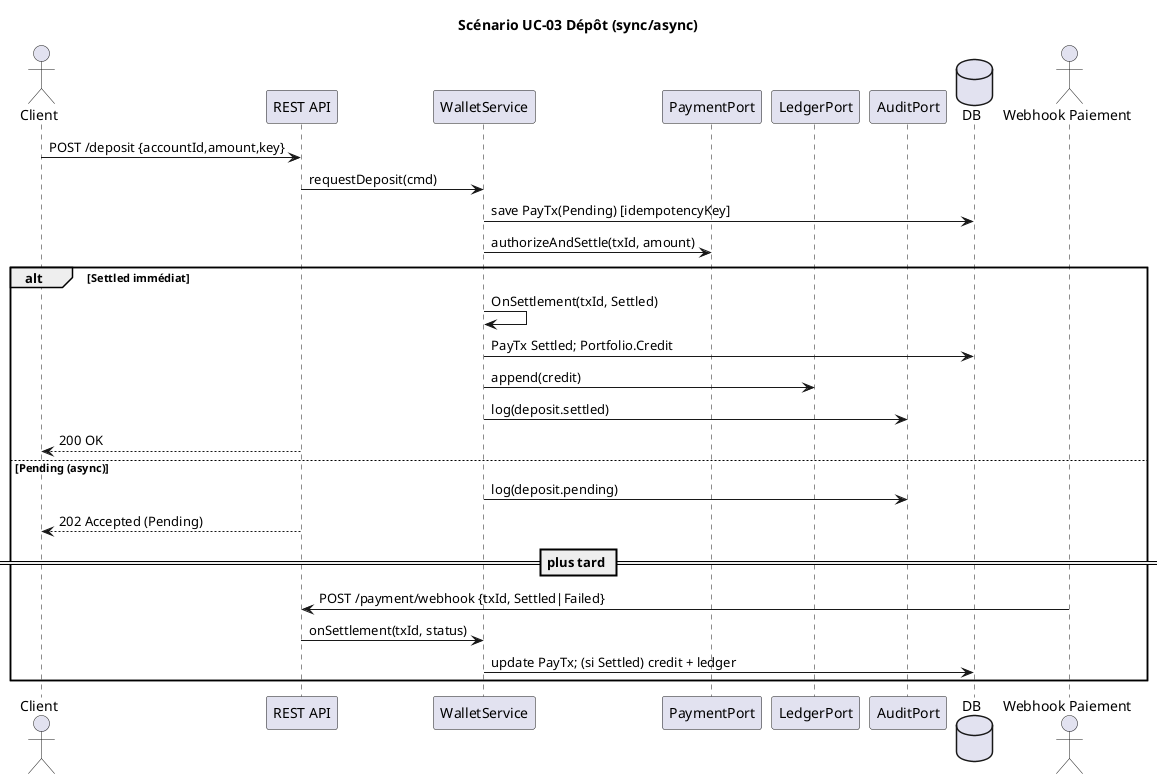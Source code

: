 @startuml
title Scénario UC-03 Dépôt (sync/async)

actor Client
participant "REST API" as API
participant "WalletService" as Wal
participant "PaymentPort" as Pay
participant "LedgerPort" as Led
participant "AuditPort" as AUD
database "DB" as DB
actor "Webhook Paiement" as Hook

Client -> API: POST /deposit {accountId,amount,key}
API -> Wal: requestDeposit(cmd)
Wal -> DB: save PayTx(Pending) [idempotencyKey]
Wal -> Pay: authorizeAndSettle(txId, amount)
alt Settled immédiat
  Wal -> Wal: OnSettlement(txId, Settled)
  Wal -> DB: PayTx Settled; Portfolio.Credit
  Wal -> Led: append(credit)
  Wal -> AUD: log(deposit.settled)
  API --> Client: 200 OK
else Pending (async)
  Wal -> AUD: log(deposit.pending)
  API --> Client: 202 Accepted (Pending)
  == plus tard ==
  Hook -> API: POST /payment/webhook {txId, Settled|Failed}
  API -> Wal: onSettlement(txId, status)
  Wal -> DB: update PayTx; (si Settled) credit + ledger
end
@enduml
